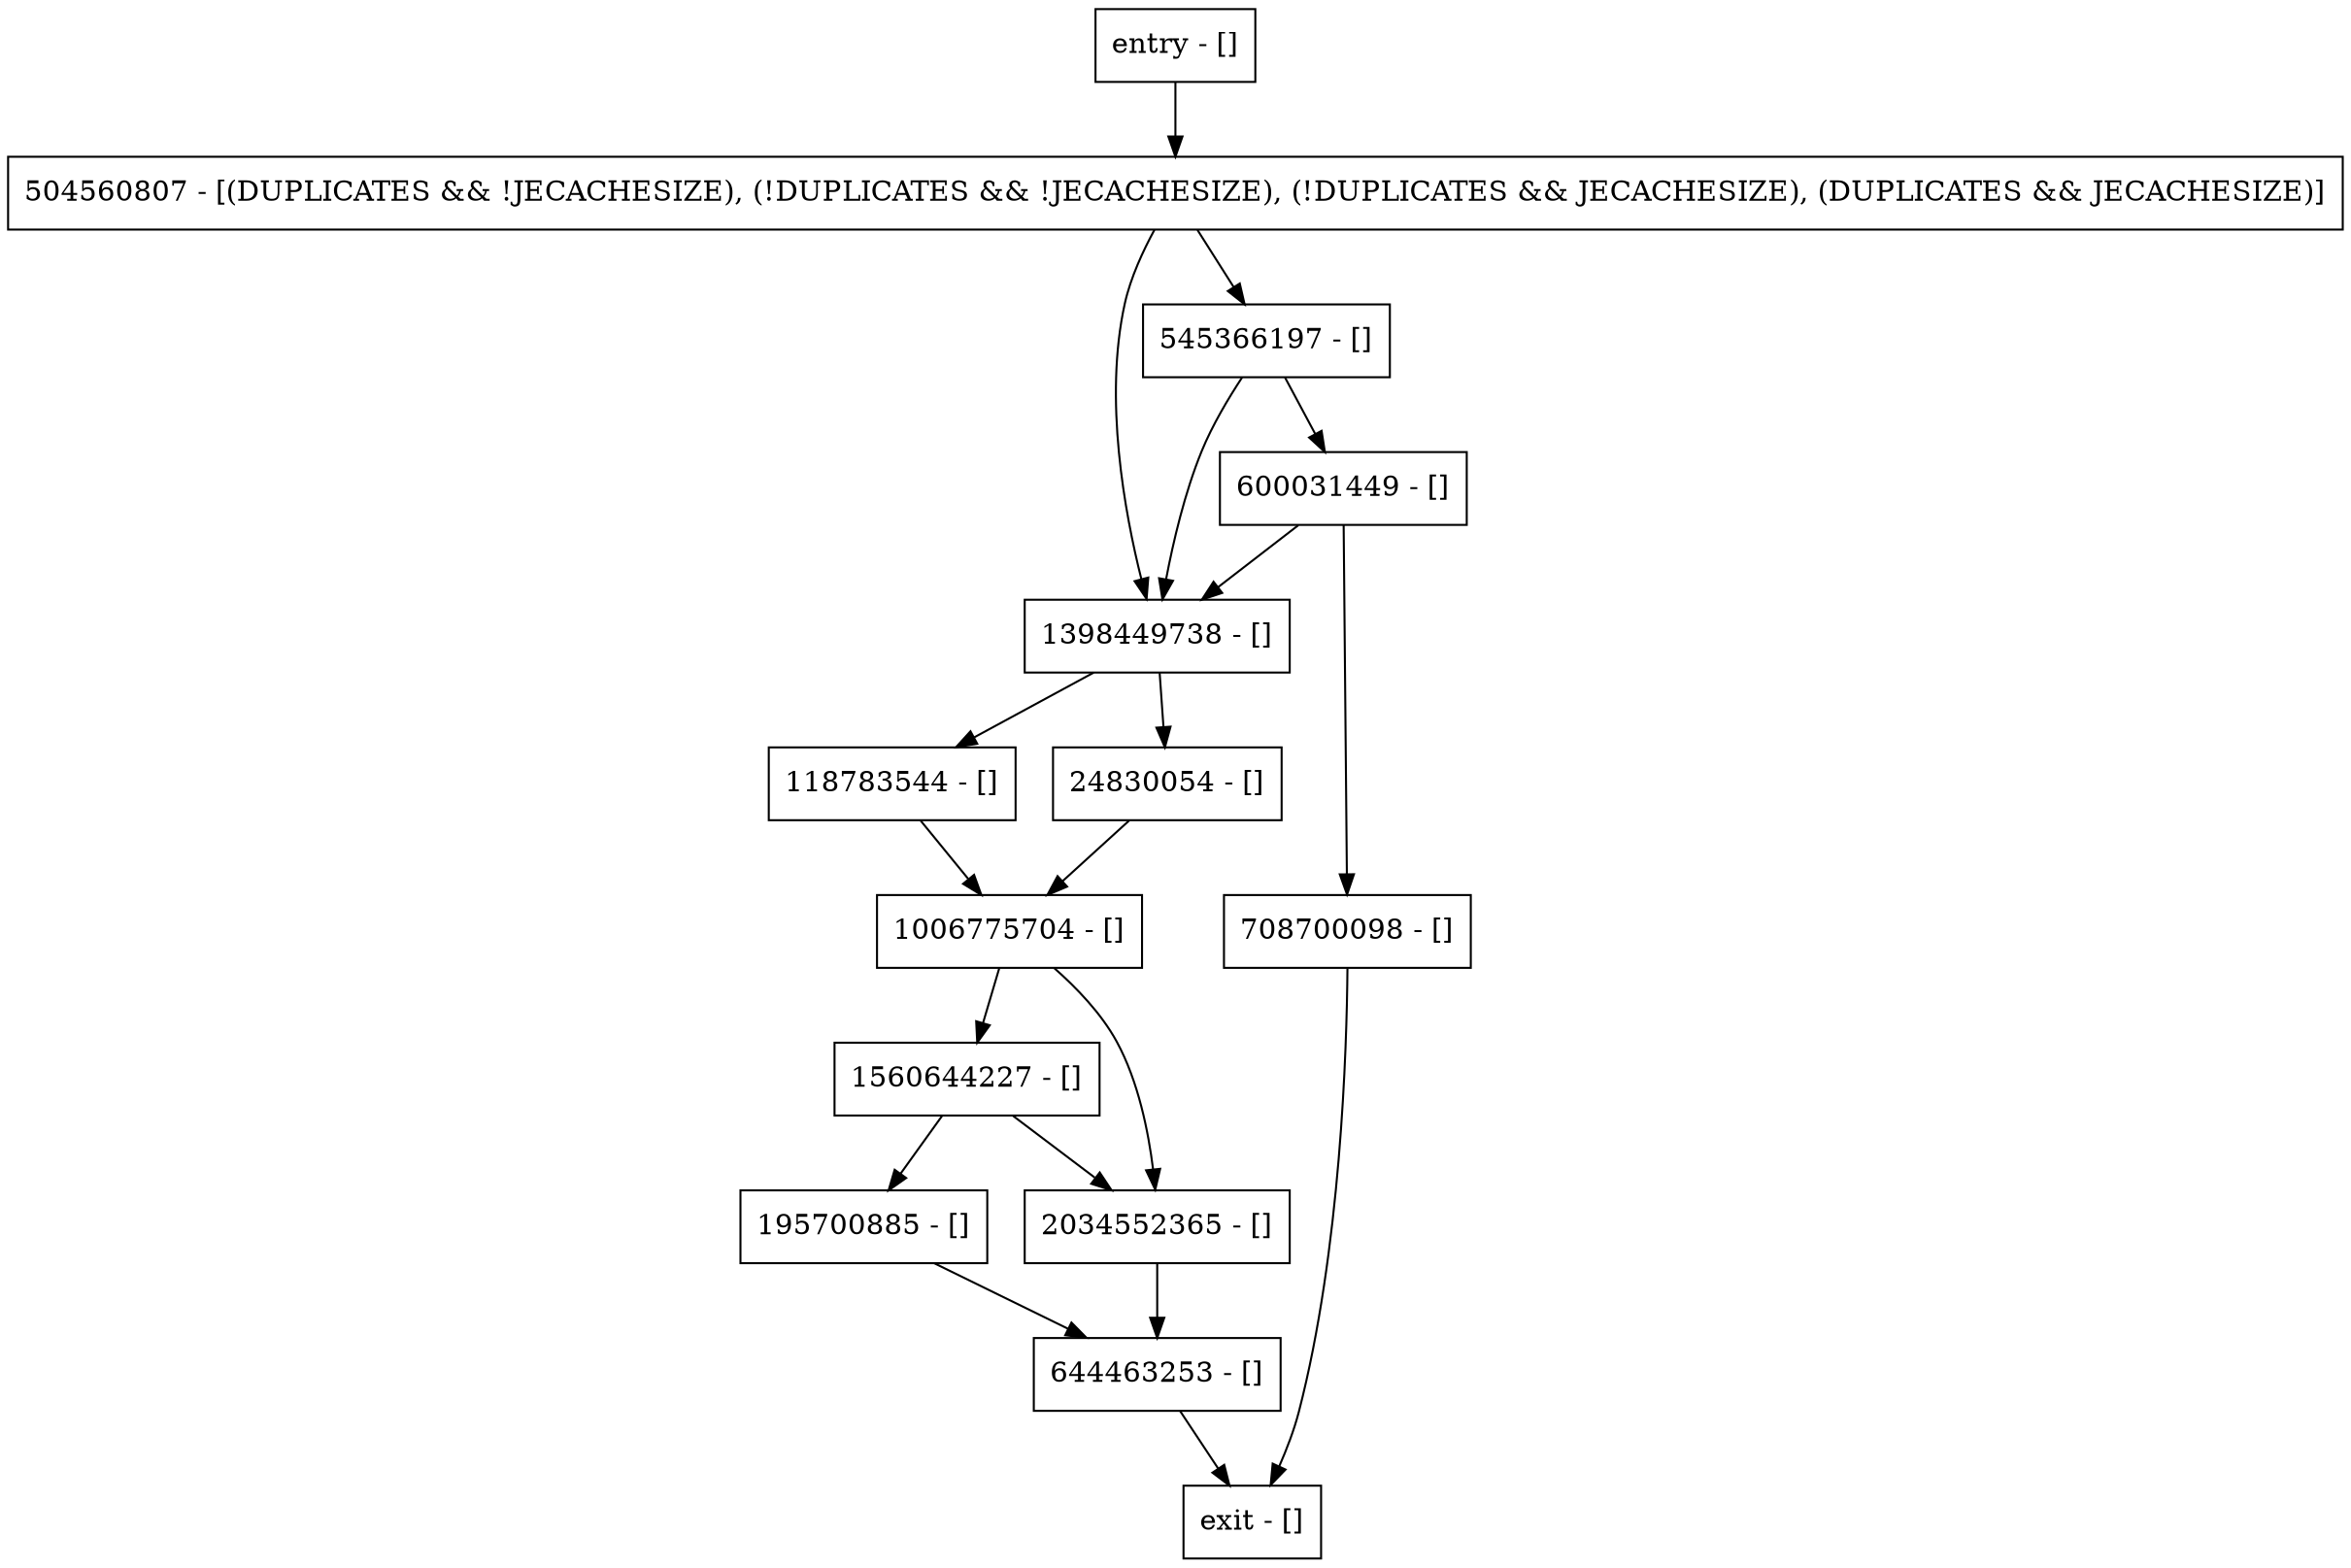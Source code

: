 digraph <init> {
node [shape=record];
1398449738 [label="1398449738 - []"];
600031449 [label="600031449 - []"];
1560644227 [label="1560644227 - []"];
644463253 [label="644463253 - []"];
708700098 [label="708700098 - []"];
118783544 [label="118783544 - []"];
1006775704 [label="1006775704 - []"];
504560807 [label="504560807 - [(DUPLICATES && !JECACHESIZE), (!DUPLICATES && !JECACHESIZE), (!DUPLICATES && JECACHESIZE), (DUPLICATES && JECACHESIZE)]"];
24830054 [label="24830054 - []"];
entry [label="entry - []"];
exit [label="exit - []"];
195700885 [label="195700885 - []"];
545366197 [label="545366197 - []"];
2034552365 [label="2034552365 - []"];
entry;
exit;
1398449738 -> 118783544;
1398449738 -> 24830054;
600031449 -> 1398449738;
600031449 -> 708700098;
1560644227 -> 195700885;
1560644227 -> 2034552365;
644463253 -> exit;
708700098 -> exit;
118783544 -> 1006775704;
1006775704 -> 1560644227;
1006775704 -> 2034552365;
504560807 -> 1398449738;
504560807 -> 545366197;
24830054 -> 1006775704;
entry -> 504560807;
195700885 -> 644463253;
545366197 -> 600031449;
545366197 -> 1398449738;
2034552365 -> 644463253;
}

